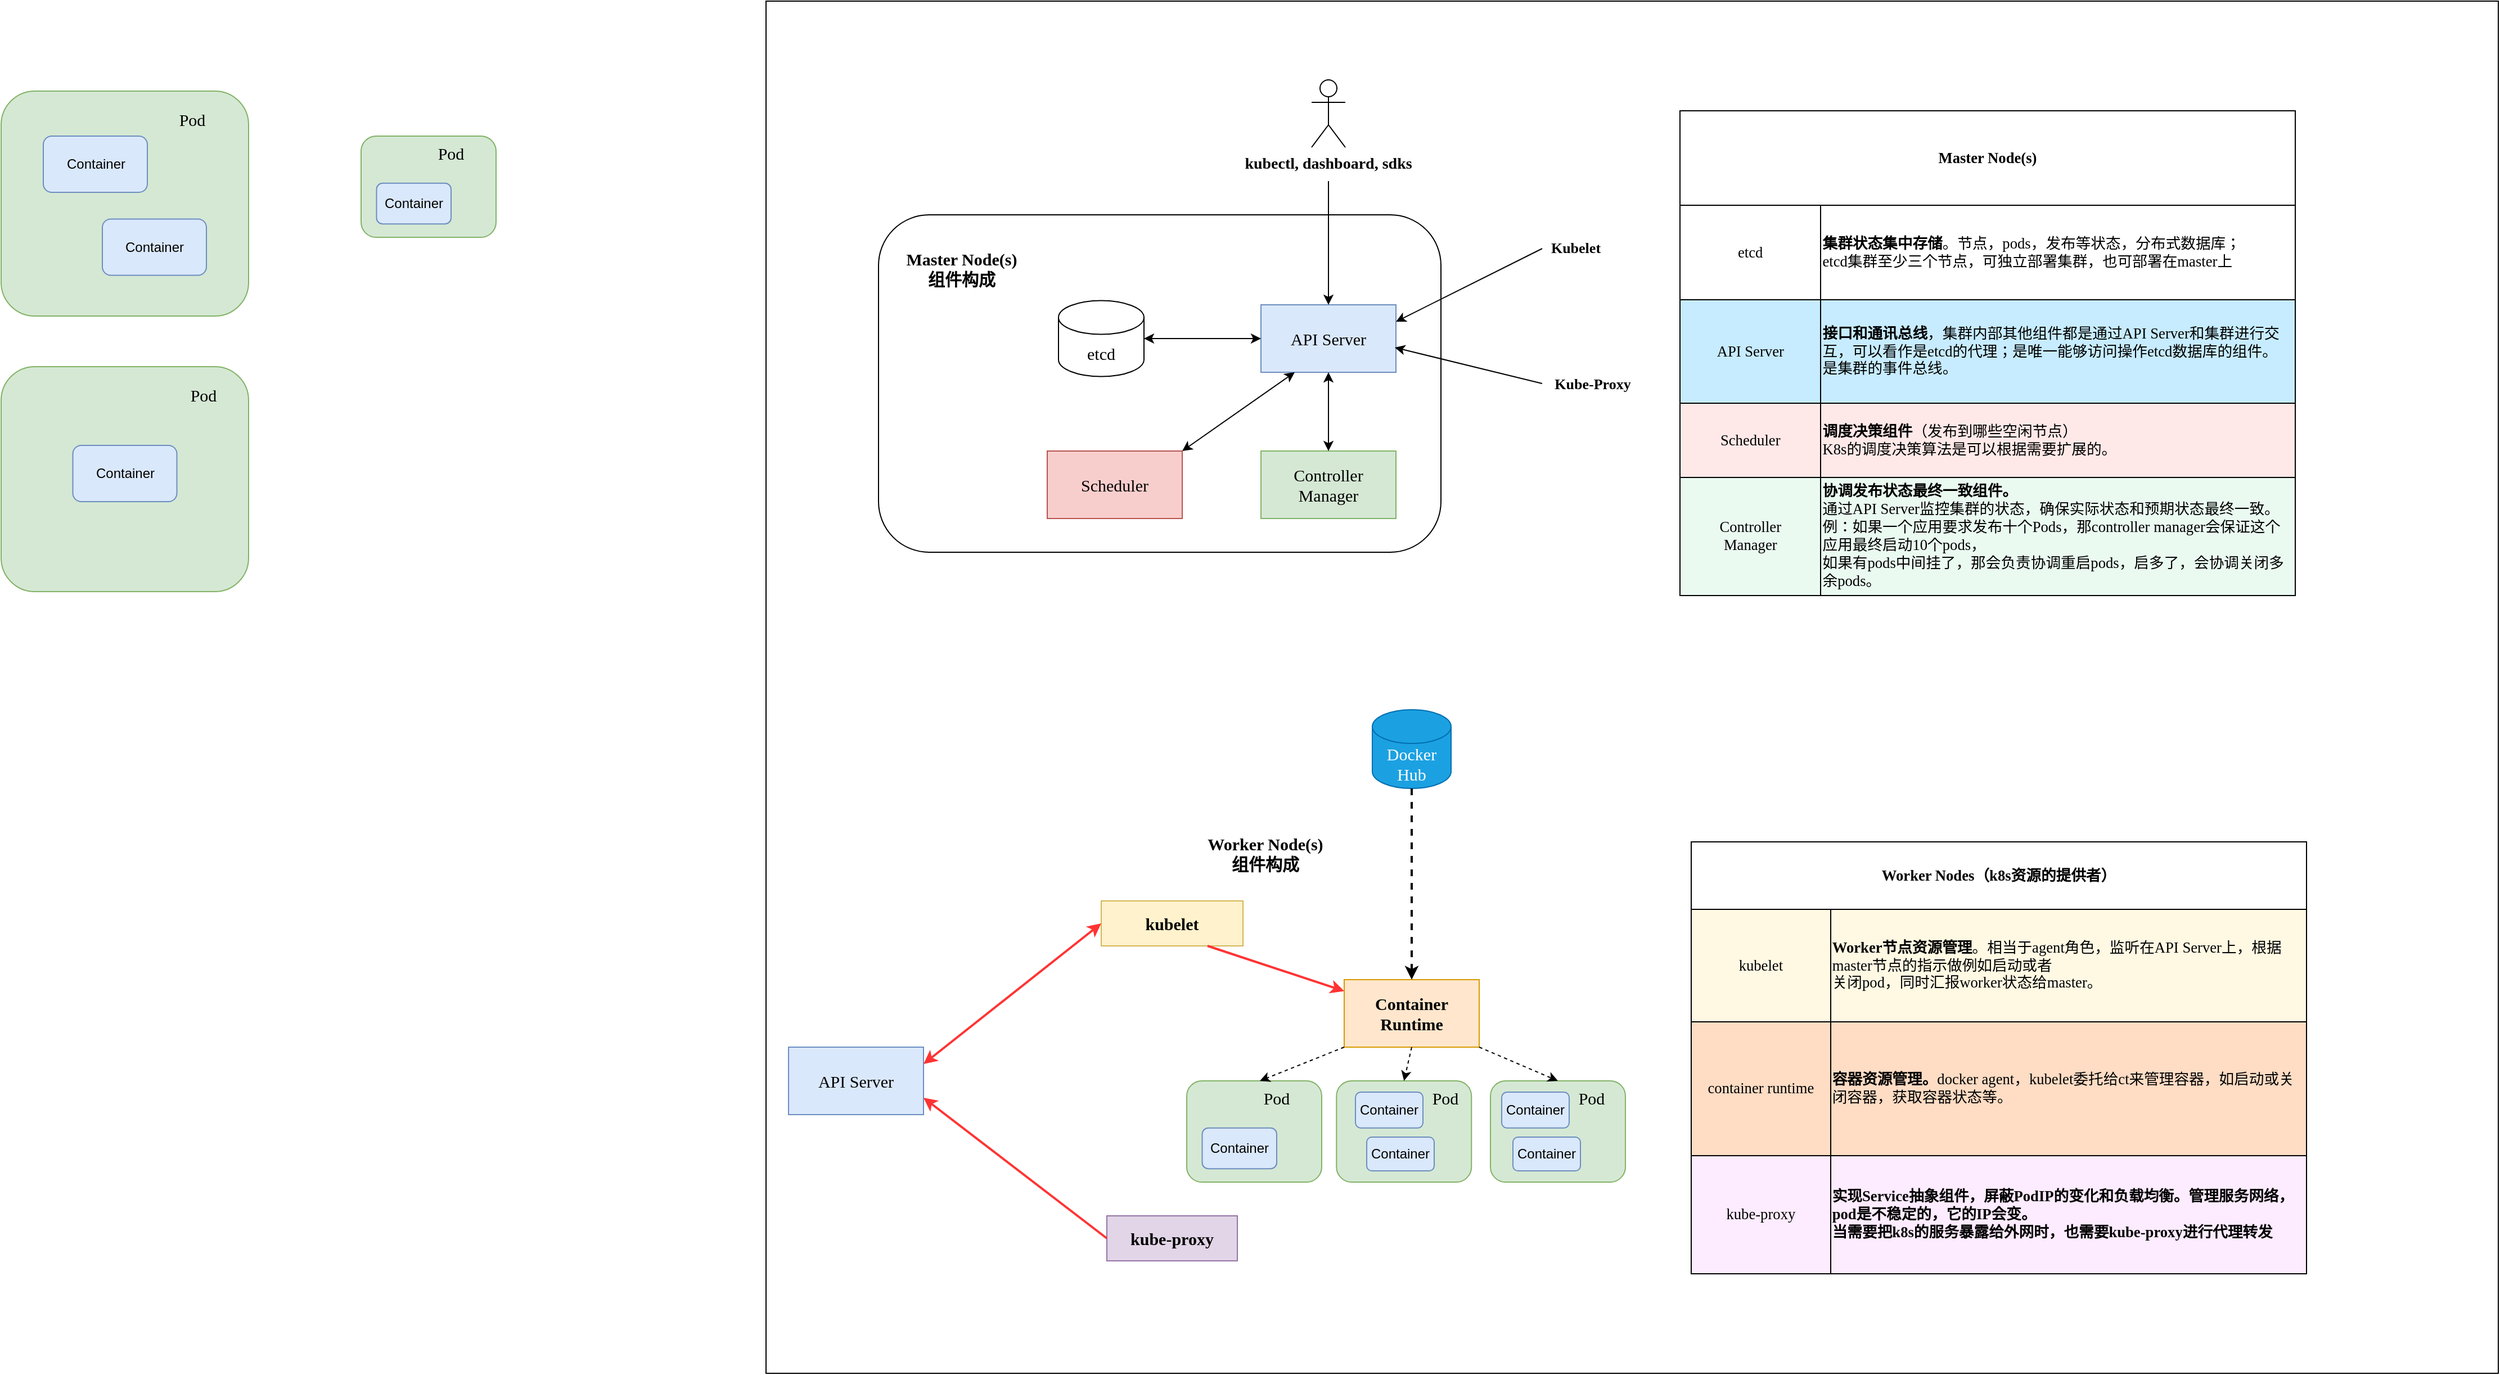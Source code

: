 <mxfile version="18.0.3" type="github">
  <diagram id="0OIr32N4mZWq5NwwVB7Z" name="Page-1">
    <mxGraphModel dx="2187" dy="745" grid="1" gridSize="10" guides="1" tooltips="1" connect="1" arrows="1" fold="1" page="1" pageScale="1" pageWidth="827" pageHeight="1169" math="0" shadow="0">
      <root>
        <mxCell id="0" />
        <mxCell id="1" parent="0" />
        <mxCell id="_o6XQVJBd2mjOYgitS4h-55" value="" style="rounded=1;whiteSpace=wrap;html=1;labelBackgroundColor=none;labelBorderColor=default;fontFamily=Times New Roman;fontSize=15;" vertex="1" parent="1">
          <mxGeometry x="484" y="800" width="560" height="420" as="geometry" />
        </mxCell>
        <mxCell id="_o6XQVJBd2mjOYgitS4h-60" value="" style="rounded=1;whiteSpace=wrap;html=1;labelBackgroundColor=none;labelBorderColor=none;fontFamily=Times New Roman;fontSize=15;dashed=1;" vertex="1" parent="1">
          <mxGeometry x="584" y="930" width="430" height="200" as="geometry" />
        </mxCell>
        <mxCell id="_o6XQVJBd2mjOYgitS4h-54" value="" style="rounded=0;whiteSpace=wrap;html=1;labelBackgroundColor=none;labelBorderColor=default;fontFamily=Times New Roman;fontSize=15;" vertex="1" parent="1">
          <mxGeometry x="240" y="70" width="1540" height="1220" as="geometry" />
        </mxCell>
        <mxCell id="84oyKUZuQ5dPgv2zPIhg-3" value="" style="rounded=1;whiteSpace=wrap;html=1;fillColor=#d5e8d4;strokeColor=#82b366;" parent="1" vertex="1">
          <mxGeometry x="-440" y="150" width="220" height="200" as="geometry" />
        </mxCell>
        <mxCell id="84oyKUZuQ5dPgv2zPIhg-2" value="Container" style="rounded=1;whiteSpace=wrap;html=1;fillColor=#dae8fc;strokeColor=#6c8ebf;" parent="1" vertex="1">
          <mxGeometry x="-402.5" y="190" width="92.5" height="50" as="geometry" />
        </mxCell>
        <mxCell id="84oyKUZuQ5dPgv2zPIhg-4" value="" style="rounded=1;whiteSpace=wrap;html=1;" parent="1" vertex="1">
          <mxGeometry x="340" y="260" width="500" height="300" as="geometry" />
        </mxCell>
        <mxCell id="84oyKUZuQ5dPgv2zPIhg-5" value="Master Node(s)&lt;br&gt;组件构成" style="text;html=1;strokeColor=none;fillColor=none;align=center;verticalAlign=middle;whiteSpace=wrap;rounded=0;fontSize=15;fontStyle=1;fontFamily=Times New Roman;" parent="1" vertex="1">
          <mxGeometry x="344" y="290" width="140" height="35" as="geometry" />
        </mxCell>
        <mxCell id="84oyKUZuQ5dPgv2zPIhg-6" value="etcd" style="shape=cylinder3;whiteSpace=wrap;html=1;boundedLbl=1;backgroundOutline=1;size=15;fontFamily=Times New Roman;fontSize=15;" parent="1" vertex="1">
          <mxGeometry x="500" y="336.25" width="76" height="67.5" as="geometry" />
        </mxCell>
        <mxCell id="84oyKUZuQ5dPgv2zPIhg-7" value="API Server" style="rounded=0;whiteSpace=wrap;html=1;fontFamily=Times New Roman;fontSize=15;fillColor=#dae8fc;strokeColor=#6c8ebf;" parent="1" vertex="1">
          <mxGeometry x="680" y="340" width="120" height="60" as="geometry" />
        </mxCell>
        <mxCell id="84oyKUZuQ5dPgv2zPIhg-8" value="Controller&lt;br&gt;Manager" style="rounded=0;whiteSpace=wrap;html=1;fontFamily=Times New Roman;fontSize=15;fillColor=#d5e8d4;strokeColor=#82b366;" parent="1" vertex="1">
          <mxGeometry x="680" y="470" width="120" height="60" as="geometry" />
        </mxCell>
        <mxCell id="84oyKUZuQ5dPgv2zPIhg-9" value="Scheduler" style="rounded=0;whiteSpace=wrap;html=1;fontFamily=Times New Roman;fontSize=15;fillColor=#f8cecc;strokeColor=#b85450;" parent="1" vertex="1">
          <mxGeometry x="490" y="470" width="120" height="60" as="geometry" />
        </mxCell>
        <mxCell id="_o6XQVJBd2mjOYgitS4h-5" value="" style="endArrow=classic;html=1;rounded=0;entryX=1;entryY=0.25;entryDx=0;entryDy=0;" edge="1" parent="1" target="84oyKUZuQ5dPgv2zPIhg-7">
          <mxGeometry width="50" height="50" relative="1" as="geometry">
            <mxPoint x="930" y="290" as="sourcePoint" />
            <mxPoint x="750" y="340" as="targetPoint" />
          </mxGeometry>
        </mxCell>
        <mxCell id="_o6XQVJBd2mjOYgitS4h-6" value="Kubelet" style="text;html=1;strokeColor=none;fillColor=none;align=center;verticalAlign=middle;whiteSpace=wrap;rounded=0;fontStyle=1;fontSize=13;fontFamily=Times New Roman;" vertex="1" parent="1">
          <mxGeometry x="930" y="280" width="60" height="17.5" as="geometry" />
        </mxCell>
        <mxCell id="_o6XQVJBd2mjOYgitS4h-7" value="" style="endArrow=classic;html=1;rounded=0;fontFamily=Times New Roman;fontSize=13;entryX=0.992;entryY=0.633;entryDx=0;entryDy=0;entryPerimeter=0;" edge="1" parent="1" target="84oyKUZuQ5dPgv2zPIhg-7">
          <mxGeometry width="50" height="50" relative="1" as="geometry">
            <mxPoint x="930" y="410" as="sourcePoint" />
            <mxPoint x="980" y="410" as="targetPoint" />
          </mxGeometry>
        </mxCell>
        <mxCell id="_o6XQVJBd2mjOYgitS4h-8" value="Kube-Proxy" style="text;html=1;strokeColor=none;fillColor=none;align=center;verticalAlign=middle;whiteSpace=wrap;rounded=0;fontFamily=Times New Roman;fontSize=13;fontStyle=1" vertex="1" parent="1">
          <mxGeometry x="930" y="395" width="90" height="30" as="geometry" />
        </mxCell>
        <mxCell id="_o6XQVJBd2mjOYgitS4h-9" value="" style="endArrow=classic;html=1;rounded=0;fontFamily=Times New Roman;fontSize=13;entryX=0.5;entryY=0;entryDx=0;entryDy=0;" edge="1" parent="1" target="84oyKUZuQ5dPgv2zPIhg-7">
          <mxGeometry width="50" height="50" relative="1" as="geometry">
            <mxPoint x="740" y="230" as="sourcePoint" />
            <mxPoint x="750" y="180" as="targetPoint" />
          </mxGeometry>
        </mxCell>
        <mxCell id="_o6XQVJBd2mjOYgitS4h-10" value="kubectl, dashboard, sdks" style="text;html=1;strokeColor=none;fillColor=none;align=center;verticalAlign=middle;whiteSpace=wrap;rounded=0;fontFamily=Times New Roman;fontSize=14;fontStyle=1" vertex="1" parent="1">
          <mxGeometry x="580" y="200" width="320" height="30" as="geometry" />
        </mxCell>
        <mxCell id="_o6XQVJBd2mjOYgitS4h-11" value="" style="shape=umlActor;verticalLabelPosition=bottom;verticalAlign=top;html=1;outlineConnect=0;fontFamily=Times New Roman;fontSize=14;" vertex="1" parent="1">
          <mxGeometry x="725" y="140" width="30" height="60" as="geometry" />
        </mxCell>
        <mxCell id="_o6XQVJBd2mjOYgitS4h-56" value="Worker Node(s)&lt;br&gt;组件构成" style="text;html=1;strokeColor=none;fillColor=none;align=center;verticalAlign=middle;whiteSpace=wrap;rounded=0;fontSize=15;fontStyle=1;fontFamily=Times New Roman;" vertex="1" parent="1">
          <mxGeometry x="614" y="810" width="140" height="35" as="geometry" />
        </mxCell>
        <mxCell id="_o6XQVJBd2mjOYgitS4h-57" value="kubelet" style="rounded=0;whiteSpace=wrap;html=1;labelBackgroundColor=none;labelBorderColor=none;fontFamily=Times New Roman;fontSize=15;fontStyle=1;fillColor=#fff2cc;strokeColor=#d6b656;" vertex="1" parent="1">
          <mxGeometry x="538" y="870" width="126" height="40" as="geometry" />
        </mxCell>
        <mxCell id="_o6XQVJBd2mjOYgitS4h-58" value="Container&lt;br&gt;Runtime" style="rounded=0;whiteSpace=wrap;html=1;labelBackgroundColor=none;labelBorderColor=none;fontFamily=Times New Roman;fontSize=15;fontStyle=1;fillColor=#ffe6cc;strokeColor=#d79b00;" vertex="1" parent="1">
          <mxGeometry x="754" y="940" width="120" height="60" as="geometry" />
        </mxCell>
        <mxCell id="_o6XQVJBd2mjOYgitS4h-59" value="kube-proxy" style="rounded=0;whiteSpace=wrap;html=1;labelBackgroundColor=none;labelBorderColor=none;fontFamily=Times New Roman;fontSize=15;fontStyle=1;fillColor=#e1d5e7;strokeColor=#9673a6;" vertex="1" parent="1">
          <mxGeometry x="543" y="1150" width="116" height="40" as="geometry" />
        </mxCell>
        <mxCell id="_o6XQVJBd2mjOYgitS4h-61" value="Container" style="rounded=1;whiteSpace=wrap;html=1;fillColor=#dae8fc;strokeColor=#6c8ebf;" vertex="1" parent="1">
          <mxGeometry x="-350" y="263.75" width="92.5" height="50" as="geometry" />
        </mxCell>
        <mxCell id="_o6XQVJBd2mjOYgitS4h-62" value="" style="rounded=1;whiteSpace=wrap;html=1;fillColor=#d5e8d4;strokeColor=#82b366;" vertex="1" parent="1">
          <mxGeometry x="-120" y="190" width="120" height="90" as="geometry" />
        </mxCell>
        <mxCell id="_o6XQVJBd2mjOYgitS4h-63" value="Container" style="rounded=1;whiteSpace=wrap;html=1;fillColor=#dae8fc;strokeColor=#6c8ebf;" vertex="1" parent="1">
          <mxGeometry x="-106.25" y="231.88" width="66.25" height="36.25" as="geometry" />
        </mxCell>
        <mxCell id="_o6XQVJBd2mjOYgitS4h-65" value="Pod" style="text;html=1;strokeColor=none;fillColor=none;align=center;verticalAlign=middle;whiteSpace=wrap;rounded=0;dashed=1;labelBackgroundColor=none;labelBorderColor=none;fontFamily=Times New Roman;fontSize=15;" vertex="1" parent="1">
          <mxGeometry x="-300" y="160" width="60" height="30" as="geometry" />
        </mxCell>
        <mxCell id="_o6XQVJBd2mjOYgitS4h-66" value="Pod" style="text;html=1;strokeColor=none;fillColor=none;align=center;verticalAlign=middle;whiteSpace=wrap;rounded=0;dashed=1;labelBackgroundColor=none;labelBorderColor=none;fontFamily=Times New Roman;fontSize=15;" vertex="1" parent="1">
          <mxGeometry x="-70" y="190" width="60" height="30" as="geometry" />
        </mxCell>
        <mxCell id="_o6XQVJBd2mjOYgitS4h-67" value="" style="rounded=1;whiteSpace=wrap;html=1;fillColor=#d5e8d4;strokeColor=#82b366;" vertex="1" parent="1">
          <mxGeometry x="-440" y="395" width="220" height="200" as="geometry" />
        </mxCell>
        <mxCell id="_o6XQVJBd2mjOYgitS4h-68" value="Container" style="rounded=1;whiteSpace=wrap;html=1;fillColor=#dae8fc;strokeColor=#6c8ebf;" vertex="1" parent="1">
          <mxGeometry x="-376.25" y="465" width="92.5" height="50" as="geometry" />
        </mxCell>
        <mxCell id="_o6XQVJBd2mjOYgitS4h-69" value="Pod" style="text;html=1;strokeColor=none;fillColor=none;align=center;verticalAlign=middle;whiteSpace=wrap;rounded=0;dashed=1;labelBackgroundColor=none;labelBorderColor=none;fontFamily=Times New Roman;fontSize=15;" vertex="1" parent="1">
          <mxGeometry x="-290" y="405" width="60" height="30" as="geometry" />
        </mxCell>
        <mxCell id="_o6XQVJBd2mjOYgitS4h-70" value="" style="rounded=1;whiteSpace=wrap;html=1;fillColor=#d5e8d4;strokeColor=#82b366;" vertex="1" parent="1">
          <mxGeometry x="614" y="1030" width="120" height="90" as="geometry" />
        </mxCell>
        <mxCell id="_o6XQVJBd2mjOYgitS4h-71" value="Container" style="rounded=1;whiteSpace=wrap;html=1;fillColor=#dae8fc;strokeColor=#6c8ebf;" vertex="1" parent="1">
          <mxGeometry x="627.75" y="1071.88" width="66.25" height="36.25" as="geometry" />
        </mxCell>
        <mxCell id="_o6XQVJBd2mjOYgitS4h-72" value="Pod" style="text;html=1;strokeColor=none;fillColor=none;align=center;verticalAlign=middle;whiteSpace=wrap;rounded=0;dashed=1;labelBackgroundColor=none;labelBorderColor=none;fontFamily=Times New Roman;fontSize=15;" vertex="1" parent="1">
          <mxGeometry x="664" y="1030" width="60" height="30" as="geometry" />
        </mxCell>
        <mxCell id="_o6XQVJBd2mjOYgitS4h-73" value="" style="rounded=1;whiteSpace=wrap;html=1;fillColor=#d5e8d4;strokeColor=#82b366;" vertex="1" parent="1">
          <mxGeometry x="747.13" y="1030" width="120" height="90" as="geometry" />
        </mxCell>
        <mxCell id="_o6XQVJBd2mjOYgitS4h-74" value="Container" style="rounded=1;whiteSpace=wrap;html=1;fillColor=#dae8fc;strokeColor=#6c8ebf;" vertex="1" parent="1">
          <mxGeometry x="774" y="1080" width="60" height="30" as="geometry" />
        </mxCell>
        <mxCell id="_o6XQVJBd2mjOYgitS4h-75" value="Pod" style="text;html=1;strokeColor=none;fillColor=none;align=center;verticalAlign=middle;whiteSpace=wrap;rounded=0;dashed=1;labelBackgroundColor=none;labelBorderColor=none;fontFamily=Times New Roman;fontSize=15;" vertex="1" parent="1">
          <mxGeometry x="814" y="1030" width="60" height="30" as="geometry" />
        </mxCell>
        <mxCell id="_o6XQVJBd2mjOYgitS4h-76" value="Container" style="rounded=1;whiteSpace=wrap;html=1;fillColor=#dae8fc;strokeColor=#6c8ebf;" vertex="1" parent="1">
          <mxGeometry x="764" y="1040" width="60" height="31.88" as="geometry" />
        </mxCell>
        <mxCell id="_o6XQVJBd2mjOYgitS4h-77" value="" style="rounded=1;whiteSpace=wrap;html=1;fillColor=#d5e8d4;strokeColor=#82b366;" vertex="1" parent="1">
          <mxGeometry x="884" y="1030" width="120" height="90" as="geometry" />
        </mxCell>
        <mxCell id="_o6XQVJBd2mjOYgitS4h-78" value="Container" style="rounded=1;whiteSpace=wrap;html=1;fillColor=#dae8fc;strokeColor=#6c8ebf;" vertex="1" parent="1">
          <mxGeometry x="904" y="1080" width="60" height="30" as="geometry" />
        </mxCell>
        <mxCell id="_o6XQVJBd2mjOYgitS4h-79" value="Pod" style="text;html=1;strokeColor=none;fillColor=none;align=center;verticalAlign=middle;whiteSpace=wrap;rounded=0;dashed=1;labelBackgroundColor=none;labelBorderColor=none;fontFamily=Times New Roman;fontSize=15;" vertex="1" parent="1">
          <mxGeometry x="944" y="1030" width="60" height="30" as="geometry" />
        </mxCell>
        <mxCell id="_o6XQVJBd2mjOYgitS4h-80" value="Container" style="rounded=1;whiteSpace=wrap;html=1;fillColor=#dae8fc;strokeColor=#6c8ebf;" vertex="1" parent="1">
          <mxGeometry x="894" y="1040" width="60" height="31.88" as="geometry" />
        </mxCell>
        <mxCell id="_o6XQVJBd2mjOYgitS4h-82" value="" style="endArrow=classic;html=1;rounded=0;fontFamily=Times New Roman;fontSize=15;exitX=0.75;exitY=1;exitDx=0;exitDy=0;strokeColor=#FF3333;strokeWidth=2;" edge="1" parent="1" source="_o6XQVJBd2mjOYgitS4h-57" target="_o6XQVJBd2mjOYgitS4h-58">
          <mxGeometry width="50" height="50" relative="1" as="geometry">
            <mxPoint x="634" y="950" as="sourcePoint" />
            <mxPoint x="684" y="900" as="targetPoint" />
          </mxGeometry>
        </mxCell>
        <mxCell id="_o6XQVJBd2mjOYgitS4h-84" value="" style="endArrow=classic;html=1;rounded=0;fontFamily=Times New Roman;fontSize=15;strokeColor=#000000;entryX=0.5;entryY=0;entryDx=0;entryDy=0;exitX=0.5;exitY=1;exitDx=0;exitDy=0;dashed=1;" edge="1" parent="1" source="_o6XQVJBd2mjOYgitS4h-58" target="_o6XQVJBd2mjOYgitS4h-73">
          <mxGeometry width="50" height="50" relative="1" as="geometry">
            <mxPoint x="704" y="1000" as="sourcePoint" />
            <mxPoint x="754" y="950" as="targetPoint" />
          </mxGeometry>
        </mxCell>
        <mxCell id="_o6XQVJBd2mjOYgitS4h-85" value="" style="endArrow=classic;html=1;rounded=0;fontFamily=Times New Roman;fontSize=15;strokeColor=#000000;entryX=0.25;entryY=0;entryDx=0;entryDy=0;exitX=0;exitY=1;exitDx=0;exitDy=0;dashed=1;" edge="1" parent="1" source="_o6XQVJBd2mjOYgitS4h-58" target="_o6XQVJBd2mjOYgitS4h-72">
          <mxGeometry width="50" height="50" relative="1" as="geometry">
            <mxPoint x="824" y="1010" as="sourcePoint" />
            <mxPoint x="817.13" y="1040" as="targetPoint" />
          </mxGeometry>
        </mxCell>
        <mxCell id="_o6XQVJBd2mjOYgitS4h-86" value="" style="endArrow=classic;html=1;rounded=0;fontFamily=Times New Roman;fontSize=15;strokeColor=#000000;entryX=0.5;entryY=0;entryDx=0;entryDy=0;exitX=1;exitY=1;exitDx=0;exitDy=0;dashed=1;" edge="1" parent="1" source="_o6XQVJBd2mjOYgitS4h-58" target="_o6XQVJBd2mjOYgitS4h-77">
          <mxGeometry width="50" height="50" relative="1" as="geometry">
            <mxPoint x="764" y="1010" as="sourcePoint" />
            <mxPoint x="689" y="1040" as="targetPoint" />
          </mxGeometry>
        </mxCell>
        <mxCell id="_o6XQVJBd2mjOYgitS4h-87" value="Docker&lt;br&gt;Hub" style="shape=cylinder3;whiteSpace=wrap;html=1;boundedLbl=1;backgroundOutline=1;size=15;labelBackgroundColor=none;labelBorderColor=none;fontFamily=Times New Roman;fontSize=15;fillColor=#1ba1e2;fontColor=#ffffff;strokeColor=#006EAF;" vertex="1" parent="1">
          <mxGeometry x="779" y="700" width="70" height="70" as="geometry" />
        </mxCell>
        <mxCell id="_o6XQVJBd2mjOYgitS4h-89" value="" style="endArrow=classic;html=1;rounded=0;fontFamily=Times New Roman;fontSize=15;strokeColor=#000000;strokeWidth=2;dashed=1;entryX=0.5;entryY=0;entryDx=0;entryDy=0;exitX=0.5;exitY=1;exitDx=0;exitDy=0;exitPerimeter=0;" edge="1" parent="1" source="_o6XQVJBd2mjOYgitS4h-87" target="_o6XQVJBd2mjOYgitS4h-58">
          <mxGeometry width="50" height="50" relative="1" as="geometry">
            <mxPoint x="684" y="790" as="sourcePoint" />
            <mxPoint x="734" y="740" as="targetPoint" />
          </mxGeometry>
        </mxCell>
        <mxCell id="_o6XQVJBd2mjOYgitS4h-90" value="API Server" style="rounded=0;whiteSpace=wrap;html=1;fontFamily=Times New Roman;fontSize=15;fillColor=#dae8fc;strokeColor=#6c8ebf;" vertex="1" parent="1">
          <mxGeometry x="260" y="1000" width="120" height="60" as="geometry" />
        </mxCell>
        <mxCell id="_o6XQVJBd2mjOYgitS4h-92" value="" style="endArrow=classic;html=1;rounded=0;fontFamily=Times New Roman;fontSize=15;exitX=0;exitY=0.5;exitDx=0;exitDy=0;strokeColor=#FF3333;strokeWidth=2;entryX=1;entryY=0.75;entryDx=0;entryDy=0;" edge="1" parent="1" source="_o6XQVJBd2mjOYgitS4h-59" target="_o6XQVJBd2mjOYgitS4h-90">
          <mxGeometry width="50" height="50" relative="1" as="geometry">
            <mxPoint x="548" y="900" as="sourcePoint" />
            <mxPoint x="390" y="1025" as="targetPoint" />
          </mxGeometry>
        </mxCell>
        <mxCell id="_o6XQVJBd2mjOYgitS4h-93" value="" style="endArrow=classic;startArrow=classic;html=1;rounded=0;fontFamily=Times New Roman;fontSize=15;strokeColor=#000000;strokeWidth=1;entryX=0.5;entryY=1;entryDx=0;entryDy=0;exitX=0.5;exitY=0;exitDx=0;exitDy=0;" edge="1" parent="1" source="84oyKUZuQ5dPgv2zPIhg-8" target="84oyKUZuQ5dPgv2zPIhg-7">
          <mxGeometry width="50" height="50" relative="1" as="geometry">
            <mxPoint x="680" y="480" as="sourcePoint" />
            <mxPoint x="730" y="430" as="targetPoint" />
          </mxGeometry>
        </mxCell>
        <mxCell id="_o6XQVJBd2mjOYgitS4h-94" value="" style="endArrow=classic;startArrow=classic;html=1;rounded=0;fontFamily=Times New Roman;fontSize=15;strokeColor=#000000;strokeWidth=1;entryX=0.25;entryY=1;entryDx=0;entryDy=0;exitX=1;exitY=0;exitDx=0;exitDy=0;" edge="1" parent="1" source="84oyKUZuQ5dPgv2zPIhg-9" target="84oyKUZuQ5dPgv2zPIhg-7">
          <mxGeometry width="50" height="50" relative="1" as="geometry">
            <mxPoint x="610" y="460" as="sourcePoint" />
            <mxPoint x="660" y="410" as="targetPoint" />
          </mxGeometry>
        </mxCell>
        <mxCell id="_o6XQVJBd2mjOYgitS4h-95" value="" style="endArrow=classic;startArrow=classic;html=1;rounded=0;fontFamily=Times New Roman;fontSize=15;strokeColor=#000000;strokeWidth=1;exitX=1;exitY=0.5;exitDx=0;exitDy=0;exitPerimeter=0;entryX=0;entryY=0.5;entryDx=0;entryDy=0;" edge="1" parent="1" source="84oyKUZuQ5dPgv2zPIhg-6" target="84oyKUZuQ5dPgv2zPIhg-7">
          <mxGeometry width="50" height="50" relative="1" as="geometry">
            <mxPoint x="600" y="390" as="sourcePoint" />
            <mxPoint x="650" y="340" as="targetPoint" />
          </mxGeometry>
        </mxCell>
        <mxCell id="_o6XQVJBd2mjOYgitS4h-96" value="" style="endArrow=classic;startArrow=classic;html=1;rounded=0;fontFamily=Times New Roman;fontSize=15;strokeColor=#FF3333;strokeWidth=2;exitX=1;exitY=0.25;exitDx=0;exitDy=0;entryX=0;entryY=0.5;entryDx=0;entryDy=0;" edge="1" parent="1" source="_o6XQVJBd2mjOYgitS4h-90" target="_o6XQVJBd2mjOYgitS4h-57">
          <mxGeometry width="50" height="50" relative="1" as="geometry">
            <mxPoint x="390" y="950" as="sourcePoint" />
            <mxPoint x="440" y="900" as="targetPoint" />
          </mxGeometry>
        </mxCell>
        <mxCell id="_o6XQVJBd2mjOYgitS4h-97" value="&lt;table style=&quot;border-collapse:collapse&quot;&gt;&lt;colgroup&gt;&lt;col style=&quot;width: 163px;&quot; width=&quot;163&quot;&gt;&lt;col style=&quot;width: 627px;&quot; width=&quot;627&quot;&gt;&lt;/colgroup&gt;&lt;tbody&gt;&lt;tr style=&quot;mso-height-source:userset;height:84px;&quot; height=&quot;84&quot;&gt;&lt;td style=&quot;font-size:10pt;font-weight:bold;color:#000000;border-left: .5pt solid #000000;border-top: .5pt solid #000000;border-right: .5pt solid #000000;border-bottom: .5pt solid #000000;text-align:center;mso-number-format: &#39;General&#39;;&quot; rowspan=&quot;1&quot; colspan=&quot;2&quot;&gt;&lt;font style=&quot;font-size:10pt;font-weight:bold;color:#000000;&quot;&gt;Master Node(s)&lt;/font&gt;&lt;/td&gt;&lt;/tr&gt;&lt;tr style=&quot;mso-height-source:userset;height:84px;&quot; height=&quot;84&quot;&gt;&lt;td style=&quot;font-size:10pt;color:#000000;border-left: .5pt solid #000000;border-right: .5pt solid #000000;border-bottom: .5pt solid #000000;text-align:center;mso-number-format: &#39;General&#39;;&quot;&gt;&lt;font style=&quot;font-size:10pt;color:#000000;&quot;&gt;etcd&lt;/font&gt;&lt;/td&gt;&lt;td style=&quot;font-size: 10pt; color: rgb(0, 0, 0); border-left: 0.5pt solid rgb(0, 0, 0); border-right: 0.5pt solid rgb(0, 0, 0); border-bottom: 0.5pt solid rgb(0, 0, 0); text-align: left;&quot;&gt;&lt;font style=&quot;font-size:10pt;font-weight:bold;color:#000000;&quot;&gt;集群状态集中存储&lt;/font&gt;&lt;font style=&quot;font-size:10pt;color:#000000;&quot;&gt;。节点，pods，发布等状态，分布式数据库；&lt;br style=&quot;mso-data-placement:same-cell;&quot;&gt;etcd集群至少三个节点，可独立部署集群，也可部署在master上&lt;/font&gt;&lt;/td&gt;&lt;/tr&gt;&lt;tr style=&quot;mso-height-source:userset;height:92px;&quot; height=&quot;92&quot;&gt;&lt;td style=&quot;background-color:#c7ecff;font-size:10pt;color:#000000;border-left: .5pt solid #000000;border-top: .5pt solid #000000;border-right: .5pt solid #000000;border-bottom: .5pt solid #000000;text-align:center;mso-number-format: &#39;General&#39;;&quot;&gt;&lt;font style=&quot;font-size:10pt;color:#000000;&quot;&gt;API Server&lt;/font&gt;&lt;/td&gt;&lt;td style=&quot;background-color: rgb(199, 236, 255); font-size: 10pt; color: rgb(0, 0, 0); border-width: 0.5pt; border-style: solid; border-color: rgb(0, 0, 0); text-align: left;&quot;&gt;&lt;font style=&quot;font-size:10pt;font-weight:bold;color:#000000;&quot;&gt;接口和通讯总线&lt;/font&gt;&lt;font style=&quot;font-size:10pt;color:#000000;&quot;&gt;，集群内部其他组件都是通过API Server和集群进行交互，可以看作是etcd的代理；是唯一能够访问操作etcd数据库的组件。&lt;br style=&quot;mso-data-placement:same-cell;&quot;&gt;是集群的事件总线。&lt;/font&gt;&lt;/td&gt;&lt;/tr&gt;&lt;tr style=&quot;mso-height-source:userset;height:66px;&quot; height=&quot;66&quot;&gt;&lt;td style=&quot;background-color:#ffe9e8;font-size:10pt;color:#000000;border-left: .5pt solid #000000;border-top: .5pt solid #000000;border-right: .5pt solid #000000;border-bottom: .5pt solid #000000;text-align:center;mso-number-format: &#39;General&#39;;&quot;&gt;&lt;font style=&quot;font-size:10pt;color:#000000;&quot;&gt;Scheduler&lt;/font&gt;&lt;/td&gt;&lt;td style=&quot;background-color: rgb(255, 233, 232); font-size: 10pt; color: rgb(0, 0, 0); border-width: 0.5pt; border-style: solid; border-color: rgb(0, 0, 0); text-align: left;&quot;&gt;&lt;font style=&quot;font-size:10pt;font-weight:bold;color:#000000;&quot;&gt;调度决策组件&lt;/font&gt;&lt;font style=&quot;font-size:10pt;color:#000000;&quot;&gt;（发布到哪些空闲节点）&lt;br style=&quot;mso-data-placement:same-cell;&quot;&gt;K8s的调度决策算法是可以根据需要扩展的。&lt;/font&gt;&lt;/td&gt;&lt;/tr&gt;&lt;tr style=&quot;mso-height-source:userset;height:105px;&quot; height=&quot;105&quot;&gt;&lt;td style=&quot;background-color: rgb(234, 250, 241); font-size: 10pt; color: rgb(0, 0, 0); border-width: 0.5pt; border-style: solid; border-color: rgb(0, 0, 0); text-align: center;&quot;&gt;&lt;font style=&quot;font-size:10pt;color:#000000;&quot;&gt;Controller &lt;br style=&quot;mso-data-placement:same-cell;&quot;&gt;Manager&lt;/font&gt;&lt;/td&gt;&lt;td style=&quot;background-color: rgb(234, 250, 241); font-size: 10pt; color: rgb(0, 0, 0); border-width: 0.5pt; border-style: solid; border-color: rgb(0, 0, 0); text-align: left;&quot;&gt;&lt;font style=&quot;font-size:10pt;font-weight:bold;color:#000000;&quot;&gt;协调发布状态最终一致组件。&lt;/font&gt;&lt;font style=&quot;font-size:10pt;color:#000000;&quot;&gt;&lt;br style=&quot;mso-data-placement:same-cell;&quot;&gt;通过API Server监控集群的状态，确保实际状态和预期状态最终一致。&lt;br style=&quot;mso-data-placement:same-cell;&quot;&gt;例：如果一个应用要求发布十个Pods，那controller manager会保证这个应用最终启动10个pods，&lt;br style=&quot;mso-data-placement:same-cell;&quot;&gt;如果有pods中间挂了，那会负责协调重启pods，启多了，会协调关闭多余pods。&lt;/font&gt;&lt;/td&gt;&lt;/tr&gt;&lt;/tbody&gt;&lt;/table&gt;" style="text;whiteSpace=wrap;html=1;fontSize=15;fontFamily=Times New Roman;" vertex="1" parent="1">
          <mxGeometry x="1050" y="160" width="550" height="470" as="geometry" />
        </mxCell>
        <mxCell id="_o6XQVJBd2mjOYgitS4h-99" value="&lt;table style=&quot;border-collapse:collapse&quot;&gt;&lt;colgroup&gt;&lt;col style=&quot;width: 163px;&quot; width=&quot;163&quot;&gt;&lt;col style=&quot;width: 627px;&quot; width=&quot;627&quot;&gt;&lt;/colgroup&gt;&lt;tbody&gt;&lt;tr style=&quot;mso-height-source:userset;height:60px;&quot; height=&quot;60&quot;&gt;&lt;td style=&quot;font-size:10pt;font-weight:bold;color:#000000;border-left: .5pt solid #000000;border-top: .5pt solid #000000;border-right: .5pt solid #000000;border-bottom: .5pt solid #000000;text-align:center;mso-number-format: &#39;General&#39;;&quot; rowspan=&quot;1&quot; colspan=&quot;2&quot;&gt;&lt;font style=&quot;font-size:10pt;font-weight:bold;color:#000000;&quot;&gt;Worker Nodes（k8s资源的提供者）&lt;/font&gt;&lt;/td&gt;&lt;/tr&gt;&lt;tr style=&quot;mso-height-source:userset;height:100px;&quot; height=&quot;100&quot;&gt;&lt;td style=&quot;background-color:#fff9e3;font-size:10pt;color:#000000;border-left: .5pt solid #000000;border-top: .5pt solid #000000;border-right: .5pt solid #000000;text-align:center;mso-number-format: &#39;General&#39;;&quot;&gt;&lt;font style=&quot;font-size:10pt;color:#000000;&quot;&gt;kubelet&lt;/font&gt;&lt;/td&gt;&lt;td style=&quot;background-color: rgb(255, 249, 227); font-size: 10pt; color: rgb(0, 0, 0); border-left: 0.5pt solid rgb(0, 0, 0); border-top: 0.5pt solid rgb(0, 0, 0); border-right: 0.5pt solid rgb(0, 0, 0); text-align: left;&quot;&gt;&lt;font style=&quot;font-size:10pt;font-weight:bold;color:#000000;&quot;&gt;Worker节点资源管理&lt;/font&gt;&lt;font style=&quot;font-size:10pt;color:#000000;&quot;&gt;。相当于agent角色，监听在API Server上，根据master节点的指示做例如启动或者&lt;br style=&quot;mso-data-placement:same-cell;&quot;&gt;关闭pod，同时汇报worker状态给master。&lt;/font&gt;&lt;/td&gt;&lt;/tr&gt;&lt;tr style=&quot;mso-height-source:userset;height:119px;&quot; height=&quot;119&quot;&gt;&lt;td style=&quot;background-color:#ffdcc4;font-size:10pt;color:#000000;border-left: .5pt solid #000000;border-top: .5pt solid #000000;border-right: .5pt solid #000000;border-bottom: .5pt solid #000000;text-align:center;mso-number-format: &#39;General&#39;;&quot;&gt;&lt;font style=&quot;font-size:10pt;color:#000000;&quot;&gt;container runtime&lt;/font&gt;&lt;/td&gt;&lt;td style=&quot;background-color: rgb(255, 220, 196); font-size: 10pt; color: rgb(0, 0, 0); border-width: 0.5pt; border-style: solid; border-color: rgb(0, 0, 0); text-align: left;&quot;&gt;&lt;font style=&quot;font-weight: bold; font-size: 10pt; color: rgb(0, 0, 0);&quot;&gt;容器资源管理&lt;/font&gt;&lt;font style=&quot;font-size: 10pt; color: rgb(0, 0, 0);&quot;&gt;&lt;b&gt;。&lt;/b&gt;docker agent，kubelet委托给ct来管理容器，如启动或关闭容器，获取容器状态等。&lt;/font&gt;&lt;/td&gt;&lt;/tr&gt;&lt;tr style=&quot;mso-height-source:userset;height:105px;&quot; height=&quot;105&quot;&gt;&lt;td style=&quot;background-color:#fdebff;font-size:10pt;color:#000000;border-left: .5pt solid #000000;border-top: .5pt solid #000000;border-right: .5pt solid #000000;border-bottom: .5pt solid #000000;text-align:center;mso-number-format: &#39;General&#39;;&quot;&gt;&lt;font style=&quot;font-size:10pt;color:#000000;&quot;&gt;kube-proxy&lt;/font&gt;&lt;/td&gt;&lt;td style=&quot;background-color: rgb(253, 235, 255); font-size: 10pt; font-weight: bold; color: rgb(0, 0, 0); border-width: 0.5pt; border-style: solid; border-color: rgb(0, 0, 0); text-align: left;&quot;&gt;&lt;font style=&quot;font-size:10pt;font-weight:bold;color:#000000;&quot;&gt;实现Service抽象组件，屏蔽PodIP的变化和负载均衡。&lt;/font&gt;&lt;font style=&quot;font-size:10pt;color:#000000;&quot;&gt;管理服务网络，pod是不稳定的，它的IP会变。&lt;br style=&quot;mso-data-placement:same-cell;&quot;&gt;当需要把k8s的服务暴露给外网时，也需要kube-proxy进行代理转发&lt;/font&gt;&lt;/td&gt;&lt;/tr&gt;&lt;/tbody&gt;&lt;/table&gt;" style="text;whiteSpace=wrap;html=1;fontSize=15;fontFamily=Times New Roman;" vertex="1" parent="1">
          <mxGeometry x="1060" y="810" width="550" height="400" as="geometry" />
        </mxCell>
      </root>
    </mxGraphModel>
  </diagram>
</mxfile>
